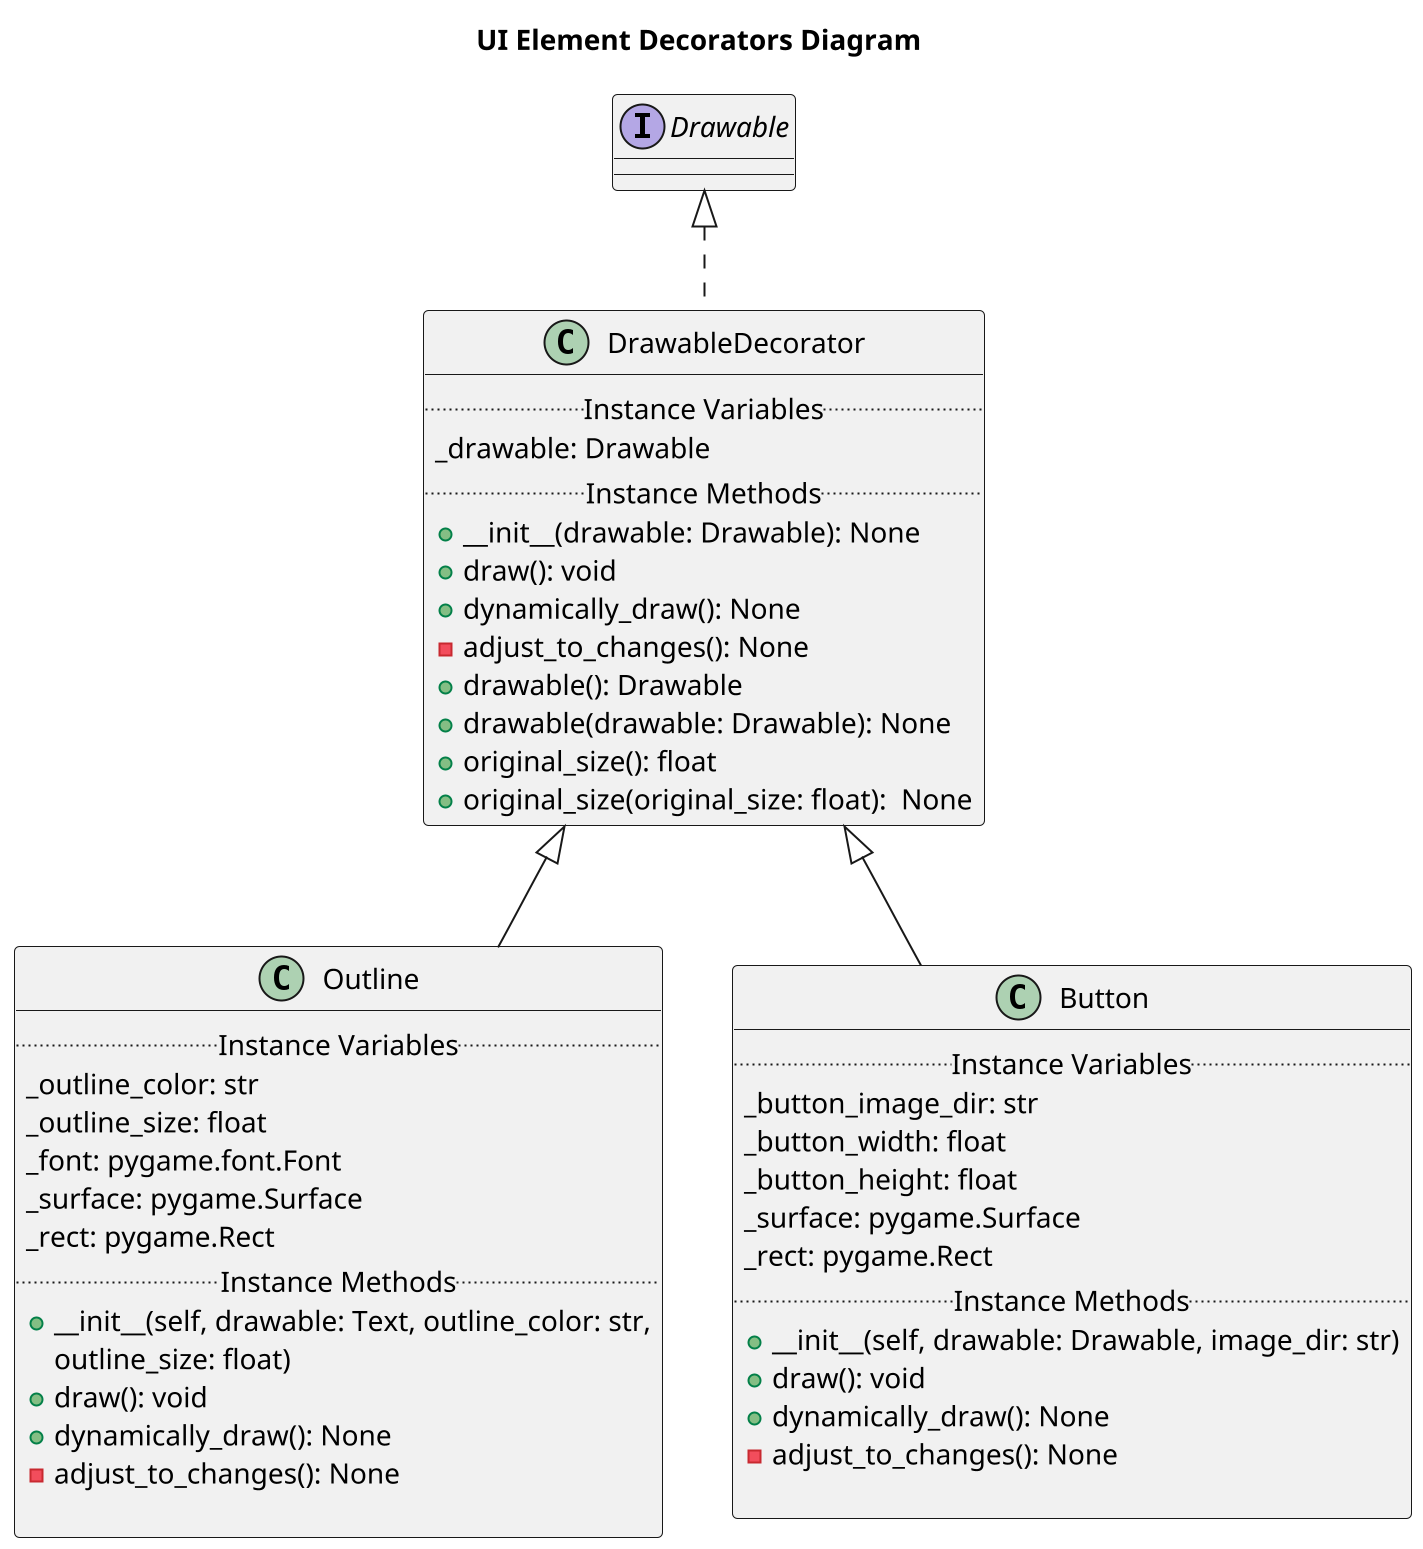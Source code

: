 @startuml
scale 2
title "UI Element Decorators Diagram"


class DrawableDecorator implements Drawable{
    .. Instance Variables ..
    _drawable: Drawable
    .. Instance Methods ..
    + __init__(drawable: Drawable): None
    + draw(): void
    + dynamically_draw(): None
    - adjust_to_changes(): None
    + drawable(): Drawable
    + drawable(drawable: Drawable): None
    + original_size(): float
    + original_size(original_size: float):  None
}

class Outline extends DrawableDecorator{
    .. Instance Variables ..
    _outline_color: str
    _outline_size: float
    _font: pygame.font.Font
    _surface: pygame.Surface
    _rect: pygame.Rect
    .. Instance Methods ..
    +__init__(self, drawable: Text, outline_color: str,
                 outline_size: float)
    + draw(): void
    + dynamically_draw(): None
    - adjust_to_changes(): None

}

class Button extends DrawableDecorator{
    .. Instance Variables ..
    _button_image_dir: str
    _button_width: float
    _button_height: float
    _surface: pygame.Surface
    _rect: pygame.Rect
    .. Instance Methods ..
    + __init__(self, drawable: Drawable, image_dir: str)
    + draw(): void
    + dynamically_draw(): None
    - adjust_to_changes(): None

}

@enduml
